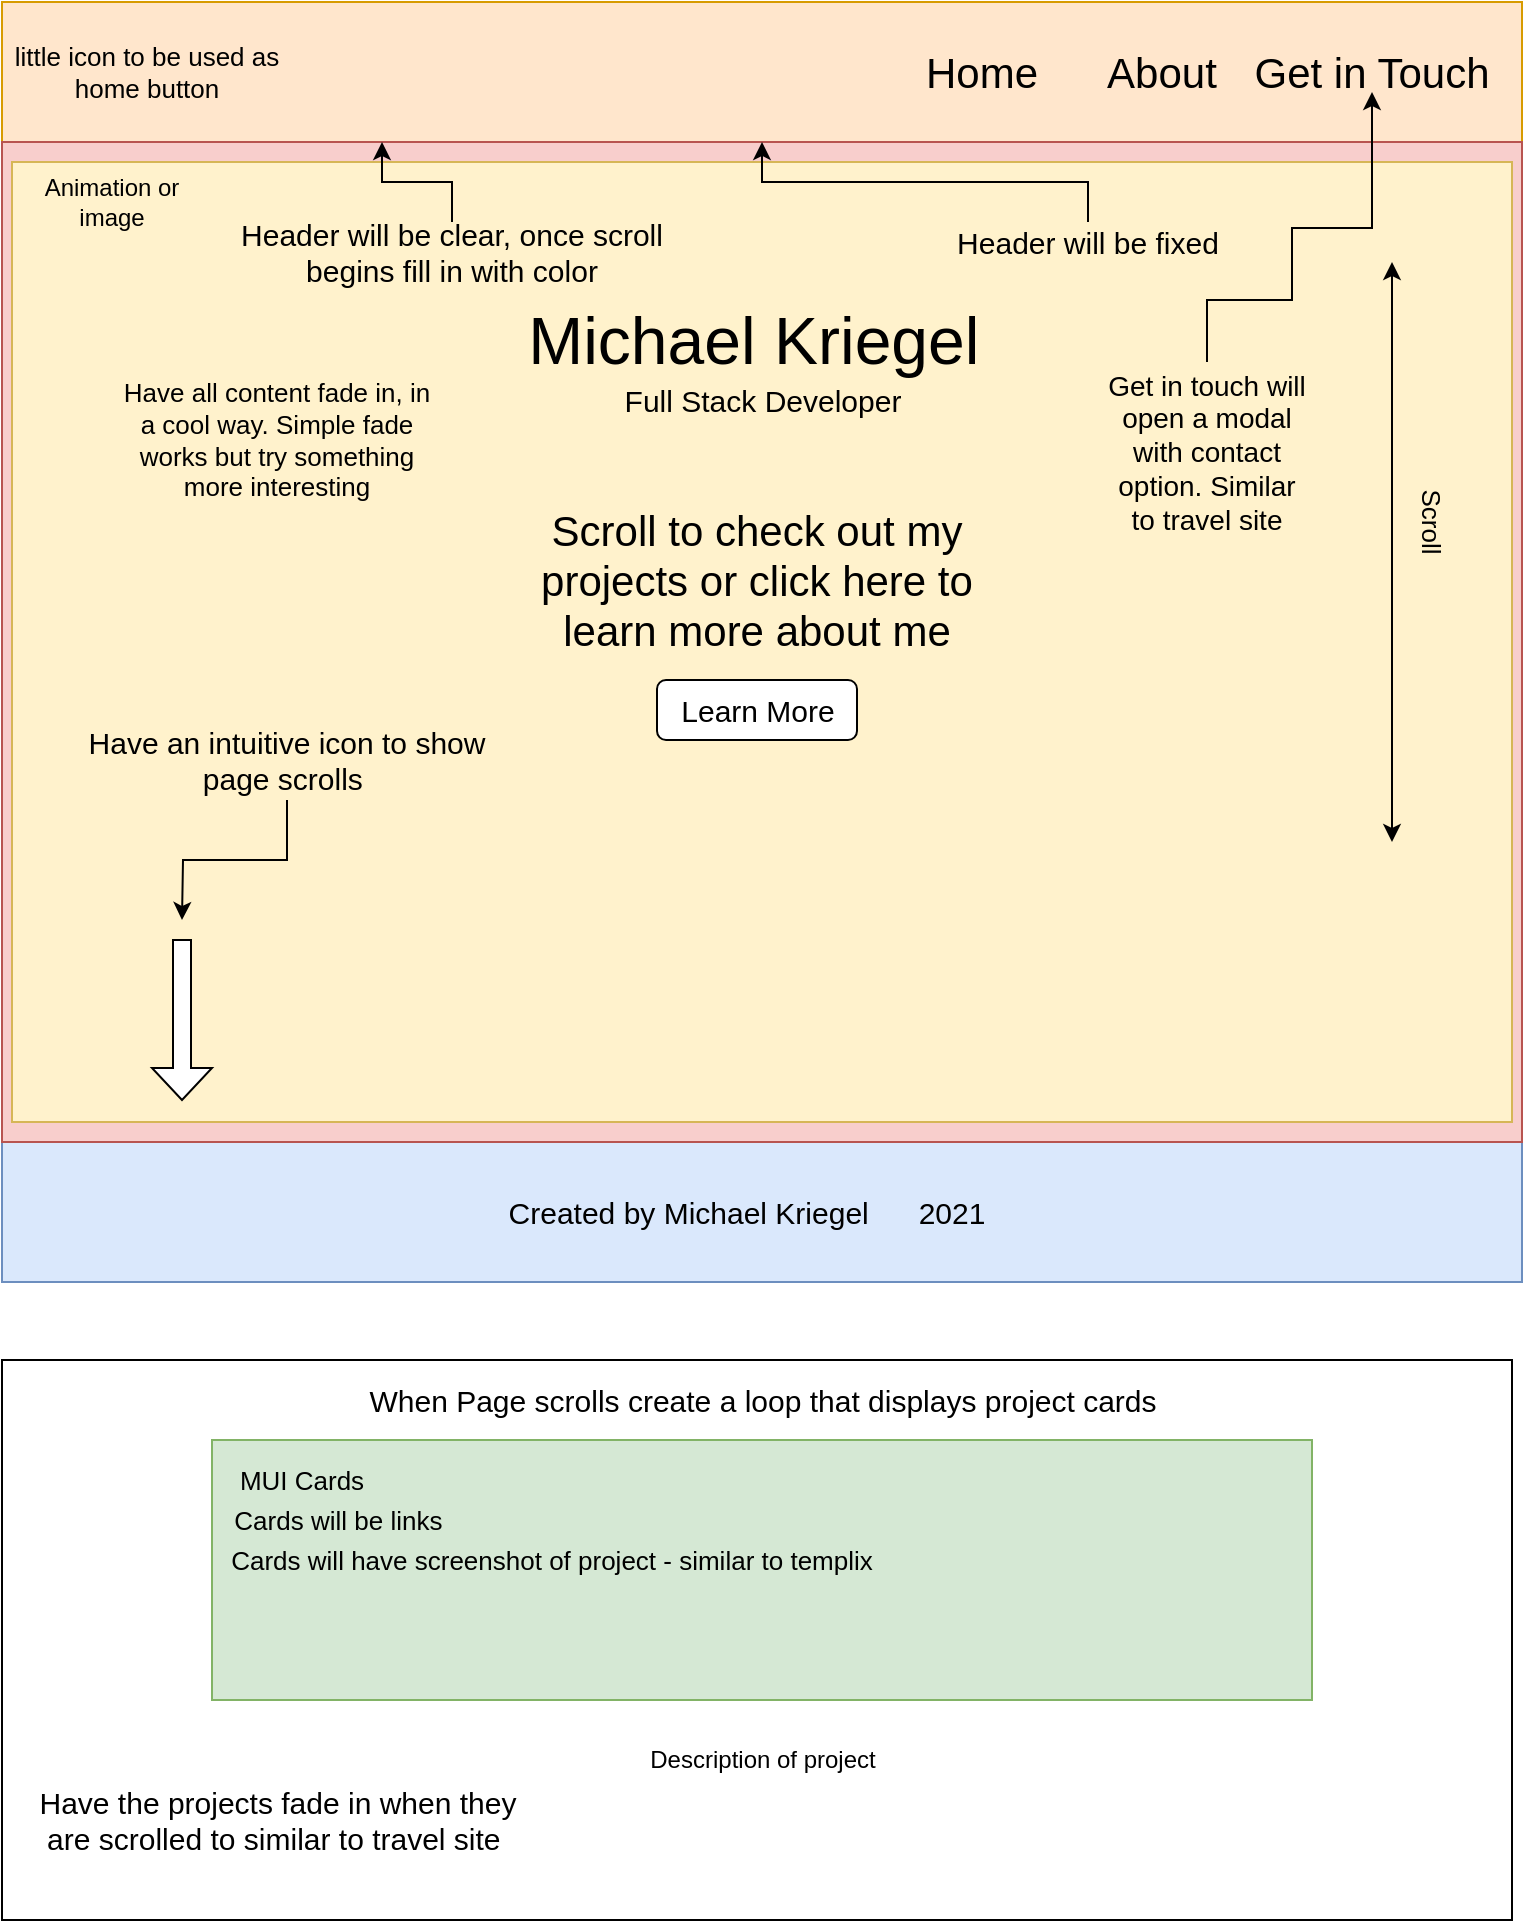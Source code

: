 <mxfile version="14.9.6" type="device"><diagram id="j9gO0kt87YUxS8ZxDMl5" name="Page-1"><mxGraphModel dx="1422" dy="762" grid="1" gridSize="10" guides="1" tooltips="1" connect="1" arrows="1" fold="1" page="1" pageScale="1" pageWidth="850" pageHeight="1100" math="0" shadow="0"><root><mxCell id="0"/><mxCell id="1" parent="0"/><mxCell id="kMZAany56pvY1h3QTJZY-3" value="" style="rounded=0;whiteSpace=wrap;html=1;" parent="1" vertex="1"><mxGeometry x="45" y="41" width="760" height="640" as="geometry"/></mxCell><mxCell id="kMZAany56pvY1h3QTJZY-4" value="" style="rounded=0;whiteSpace=wrap;html=1;fillColor=#ffe6cc;strokeColor=#d79b00;" parent="1" vertex="1"><mxGeometry x="45" y="41" width="760" height="70" as="geometry"/></mxCell><mxCell id="kMZAany56pvY1h3QTJZY-8" value="&lt;span style=&quot;font-size: 13px&quot;&gt;little icon to be used as home button&lt;/span&gt;" style="text;html=1;strokeColor=none;fillColor=none;align=center;verticalAlign=middle;whiteSpace=wrap;rounded=0;" parent="1" vertex="1"><mxGeometry x="50" y="59" width="135" height="34" as="geometry"/></mxCell><mxCell id="kMZAany56pvY1h3QTJZY-16" value="" style="rounded=0;whiteSpace=wrap;html=1;fillColor=#dae8fc;strokeColor=#6c8ebf;" parent="1" vertex="1"><mxGeometry x="45" y="611" width="760" height="70" as="geometry"/></mxCell><mxCell id="kMZAany56pvY1h3QTJZY-17" value="Created by Michael Kriegel&amp;nbsp;&amp;nbsp;" style="text;html=1;strokeColor=none;fillColor=none;align=center;verticalAlign=middle;whiteSpace=wrap;rounded=0;strokeWidth=1;fontSize=15;" parent="1" vertex="1"><mxGeometry x="275" y="636" width="235" height="20" as="geometry"/></mxCell><mxCell id="kMZAany56pvY1h3QTJZY-18" value="" style="shape=image;html=1;verticalAlign=top;verticalLabelPosition=bottom;labelBackgroundColor=#ffffff;imageAspect=0;aspect=fixed;image=https://cdn0.iconfinder.com/data/icons/google-material-design-3-0/48/ic_copyright_48px-128.png;fontSize=15;strokeWidth=1;" parent="1" vertex="1"><mxGeometry x="480" y="641" width="15" height="15" as="geometry"/></mxCell><mxCell id="kMZAany56pvY1h3QTJZY-19" value="2021" style="text;html=1;strokeColor=none;fillColor=none;align=center;verticalAlign=middle;whiteSpace=wrap;rounded=0;strokeWidth=1;fontSize=15;" parent="1" vertex="1"><mxGeometry x="495" y="636" width="50" height="20" as="geometry"/></mxCell><mxCell id="kMZAany56pvY1h3QTJZY-21" value="" style="rounded=0;whiteSpace=wrap;html=1;fontSize=15;strokeWidth=1;fillColor=#f8cecc;strokeColor=#b85450;" parent="1" vertex="1"><mxGeometry x="45" y="111" width="760" height="500" as="geometry"/></mxCell><mxCell id="kMZAany56pvY1h3QTJZY-22" value="" style="rounded=0;whiteSpace=wrap;html=1;fontSize=13;strokeWidth=1;fillColor=#fff2cc;strokeColor=#d6b656;" parent="1" vertex="1"><mxGeometry x="50" y="121" width="750" height="480" as="geometry"/></mxCell><mxCell id="kMZAany56pvY1h3QTJZY-24" value="Animation or image" style="text;html=1;strokeColor=none;fillColor=none;align=center;verticalAlign=middle;whiteSpace=wrap;rounded=0;fontSize=12;" parent="1" vertex="1"><mxGeometry x="60" y="131" width="80" height="20" as="geometry"/></mxCell><mxCell id="kMZAany56pvY1h3QTJZY-29" value="" style="endArrow=classic;startArrow=classic;html=1;fontSize=12;" parent="1" edge="1"><mxGeometry width="50" height="50" relative="1" as="geometry"><mxPoint x="740" y="461" as="sourcePoint"/><mxPoint x="740" y="171" as="targetPoint"/></mxGeometry></mxCell><mxCell id="kMZAany56pvY1h3QTJZY-30" value="Scroll" style="text;html=1;strokeColor=none;fillColor=none;align=center;verticalAlign=middle;whiteSpace=wrap;rounded=0;fontSize=13;rotation=90;" parent="1" vertex="1"><mxGeometry x="740" y="291" width="40" height="20" as="geometry"/></mxCell><mxCell id="kMZAany56pvY1h3QTJZY-43" value="" style="rounded=0;whiteSpace=wrap;html=1;fontSize=13;strokeWidth=1;" parent="1" vertex="1"><mxGeometry x="45" y="720" width="755" height="280" as="geometry"/></mxCell><mxCell id="kMZAany56pvY1h3QTJZY-51" value="" style="rounded=0;whiteSpace=wrap;html=1;fontSize=15;strokeWidth=1;fillColor=#d5e8d4;strokeColor=#82b366;" parent="1" vertex="1"><mxGeometry x="150" y="760" width="550" height="130" as="geometry"/></mxCell><mxCell id="kMZAany56pvY1h3QTJZY-52" value="Description of project" style="text;html=1;strokeColor=none;fillColor=none;align=center;verticalAlign=middle;whiteSpace=wrap;rounded=0;fontSize=12;" parent="1" vertex="1"><mxGeometry x="353" y="910" width="145" height="20" as="geometry"/></mxCell><mxCell id="kMZAany56pvY1h3QTJZY-55" value="Cards will be links&amp;nbsp;" style="text;html=1;strokeColor=none;fillColor=none;align=center;verticalAlign=middle;whiteSpace=wrap;rounded=0;fontSize=13;" parent="1" vertex="1"><mxGeometry x="150" y="790" width="130" height="20" as="geometry"/></mxCell><mxCell id="kMZAany56pvY1h3QTJZY-56" value="MUI Cards" style="text;html=1;strokeColor=none;fillColor=none;align=center;verticalAlign=middle;whiteSpace=wrap;rounded=0;fontSize=13;" parent="1" vertex="1"><mxGeometry x="150" y="770" width="90" height="20" as="geometry"/></mxCell><mxCell id="kMZAany56pvY1h3QTJZY-57" value="Cards will have screenshot of project - similar to templix" style="text;html=1;strokeColor=none;fillColor=none;align=center;verticalAlign=middle;whiteSpace=wrap;rounded=0;fontSize=13;" parent="1" vertex="1"><mxGeometry x="150" y="810" width="340" height="20" as="geometry"/></mxCell><mxCell id="kMZAany56pvY1h3QTJZY-58" value="Michael Kriegel&amp;nbsp;" style="text;html=1;strokeColor=none;fillColor=none;align=center;verticalAlign=middle;whiteSpace=wrap;rounded=0;fontSize=33;" parent="1" vertex="1"><mxGeometry x="283" y="200" width="285" height="20" as="geometry"/></mxCell><mxCell id="kMZAany56pvY1h3QTJZY-59" value="Scroll to check out my projects or click here to learn more about me" style="text;html=1;strokeColor=none;fillColor=none;align=center;verticalAlign=middle;whiteSpace=wrap;rounded=0;fontSize=21;" parent="1" vertex="1"><mxGeometry x="290.25" y="320" width="264.5" height="20" as="geometry"/></mxCell><mxCell id="kMZAany56pvY1h3QTJZY-60" value="" style="shape=singleArrow;direction=south;whiteSpace=wrap;html=1;fontSize=21;strokeWidth=1;" parent="1" vertex="1"><mxGeometry x="120" y="510" width="30" height="80" as="geometry"/></mxCell><mxCell id="kMZAany56pvY1h3QTJZY-62" value="" style="edgeStyle=orthogonalEdgeStyle;rounded=0;orthogonalLoop=1;jettySize=auto;html=1;fontSize=21;exitX=0.5;exitY=1;exitDx=0;exitDy=0;" parent="1" source="kMZAany56pvY1h3QTJZY-61" edge="1"><mxGeometry relative="1" as="geometry"><mxPoint x="135" y="500" as="targetPoint"/></mxGeometry></mxCell><mxCell id="kMZAany56pvY1h3QTJZY-61" value="Have an intuitive icon to show page scrolls&amp;nbsp;" style="text;html=1;strokeColor=none;fillColor=none;align=center;verticalAlign=middle;whiteSpace=wrap;rounded=0;fontSize=15;" parent="1" vertex="1"><mxGeometry x="70" y="400" width="235" height="40" as="geometry"/></mxCell><mxCell id="kMZAany56pvY1h3QTJZY-63" value="When Page scrolls create a loop that displays project cards" style="text;html=1;strokeColor=none;fillColor=none;align=center;verticalAlign=middle;whiteSpace=wrap;rounded=0;fontSize=15;" parent="1" vertex="1"><mxGeometry x="221" y="730" width="409" height="20" as="geometry"/></mxCell><mxCell id="kMZAany56pvY1h3QTJZY-64" value="Learn More" style="rounded=1;whiteSpace=wrap;html=1;fontSize=15;strokeWidth=1;" parent="1" vertex="1"><mxGeometry x="372.5" y="380" width="100" height="30" as="geometry"/></mxCell><mxCell id="kMZAany56pvY1h3QTJZY-65" value="Full Stack Developer" style="text;html=1;strokeColor=none;fillColor=none;align=center;verticalAlign=middle;whiteSpace=wrap;rounded=0;fontSize=15;" parent="1" vertex="1"><mxGeometry x="338" y="230" width="175" height="20" as="geometry"/></mxCell><mxCell id="kMZAany56pvY1h3QTJZY-68" value="Have all content fade in, in a cool way. Simple fade works but try something more interesting" style="text;html=1;strokeColor=none;fillColor=none;align=center;verticalAlign=middle;whiteSpace=wrap;rounded=0;fontSize=13;" parent="1" vertex="1"><mxGeometry x="100" y="230" width="165" height="60" as="geometry"/></mxCell><mxCell id="kMZAany56pvY1h3QTJZY-69" value="Have the projects fade in when they are scrolled to similar to travel site&amp;nbsp;" style="text;html=1;strokeColor=none;fillColor=none;align=center;verticalAlign=middle;whiteSpace=wrap;rounded=0;fontSize=15;" parent="1" vertex="1"><mxGeometry x="52.5" y="940" width="260" height="20" as="geometry"/></mxCell><mxCell id="kMZAany56pvY1h3QTJZY-71" style="edgeStyle=orthogonalEdgeStyle;rounded=0;orthogonalLoop=1;jettySize=auto;html=1;exitX=0.5;exitY=0;exitDx=0;exitDy=0;entryX=0.5;entryY=0;entryDx=0;entryDy=0;fontSize=15;" parent="1" source="kMZAany56pvY1h3QTJZY-70" target="kMZAany56pvY1h3QTJZY-21" edge="1"><mxGeometry relative="1" as="geometry"/></mxCell><mxCell id="kMZAany56pvY1h3QTJZY-70" value="Header will be fixed" style="text;html=1;strokeColor=none;fillColor=none;align=center;verticalAlign=middle;whiteSpace=wrap;rounded=0;fontSize=15;" parent="1" vertex="1"><mxGeometry x="513" y="151" width="150" height="20" as="geometry"/></mxCell><mxCell id="kMZAany56pvY1h3QTJZY-75" value="&lt;font style=&quot;font-size: 21px&quot;&gt;About&lt;/font&gt;" style="text;html=1;strokeColor=none;fillColor=none;align=center;verticalAlign=middle;whiteSpace=wrap;rounded=0;" parent="1" vertex="1"><mxGeometry x="595" y="66" width="60" height="20" as="geometry"/></mxCell><mxCell id="kMZAany56pvY1h3QTJZY-76" value="&lt;font style=&quot;font-size: 21px&quot;&gt;Home&lt;/font&gt;" style="text;html=1;strokeColor=none;fillColor=none;align=center;verticalAlign=middle;whiteSpace=wrap;rounded=0;" parent="1" vertex="1"><mxGeometry x="505" y="66" width="60" height="20" as="geometry"/></mxCell><mxCell id="kMZAany56pvY1h3QTJZY-77" value="&lt;font style=&quot;font-size: 21px&quot;&gt;Get in Touch&lt;/font&gt;" style="text;html=1;strokeColor=none;fillColor=none;align=center;verticalAlign=middle;whiteSpace=wrap;rounded=0;" parent="1" vertex="1"><mxGeometry x="670" y="66" width="120" height="20" as="geometry"/></mxCell><mxCell id="kMZAany56pvY1h3QTJZY-79" style="edgeStyle=orthogonalEdgeStyle;rounded=0;orthogonalLoop=1;jettySize=auto;html=1;exitX=0.5;exitY=0;exitDx=0;exitDy=0;entryX=0.5;entryY=1;entryDx=0;entryDy=0;fontSize=15;" parent="1" source="kMZAany56pvY1h3QTJZY-78" target="kMZAany56pvY1h3QTJZY-77" edge="1"><mxGeometry relative="1" as="geometry"><Array as="points"><mxPoint x="648" y="190"/><mxPoint x="690" y="190"/><mxPoint x="690" y="154"/><mxPoint x="730" y="154"/></Array></mxGeometry></mxCell><mxCell id="kMZAany56pvY1h3QTJZY-78" value="Get in touch will open a modal with contact option. Similar to travel site" style="text;html=1;strokeColor=none;fillColor=none;align=center;verticalAlign=middle;whiteSpace=wrap;rounded=0;fontSize=14;" parent="1" vertex="1"><mxGeometry x="595" y="221" width="105" height="90" as="geometry"/></mxCell><mxCell id="kMZAany56pvY1h3QTJZY-81" style="edgeStyle=orthogonalEdgeStyle;rounded=0;orthogonalLoop=1;jettySize=auto;html=1;exitX=0.5;exitY=0;exitDx=0;exitDy=0;entryX=0.25;entryY=1;entryDx=0;entryDy=0;fontSize=14;" parent="1" source="kMZAany56pvY1h3QTJZY-80" target="kMZAany56pvY1h3QTJZY-4" edge="1"><mxGeometry relative="1" as="geometry"/></mxCell><mxCell id="kMZAany56pvY1h3QTJZY-80" value="Header will be clear, once scroll begins fill in with color" style="text;html=1;strokeColor=none;fillColor=none;align=center;verticalAlign=middle;whiteSpace=wrap;rounded=0;fontSize=15;" parent="1" vertex="1"><mxGeometry x="160" y="151" width="220" height="29" as="geometry"/></mxCell></root></mxGraphModel></diagram></mxfile>